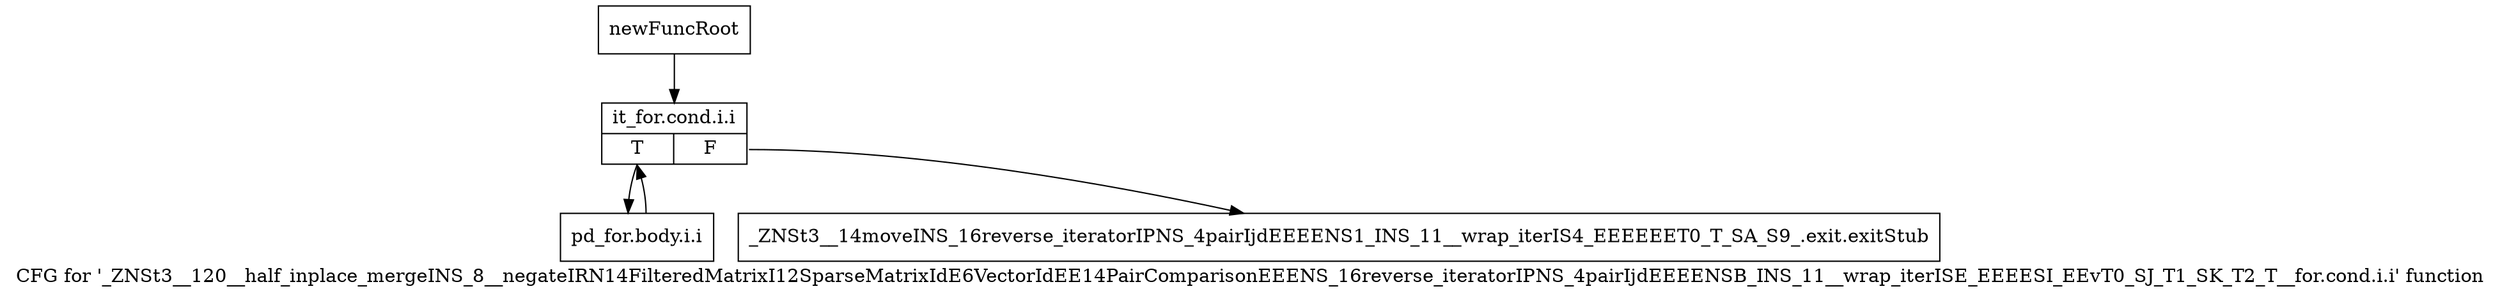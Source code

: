digraph "CFG for '_ZNSt3__120__half_inplace_mergeINS_8__negateIRN14FilteredMatrixI12SparseMatrixIdE6VectorIdEE14PairComparisonEEENS_16reverse_iteratorIPNS_4pairIjdEEEENSB_INS_11__wrap_iterISE_EEEESI_EEvT0_SJ_T1_SK_T2_T__for.cond.i.i' function" {
	label="CFG for '_ZNSt3__120__half_inplace_mergeINS_8__negateIRN14FilteredMatrixI12SparseMatrixIdE6VectorIdEE14PairComparisonEEENS_16reverse_iteratorIPNS_4pairIjdEEEENSB_INS_11__wrap_iterISE_EEEESI_EEvT0_SJ_T1_SK_T2_T__for.cond.i.i' function";

	Node0x9372130 [shape=record,label="{newFuncRoot}"];
	Node0x9372130 -> Node0x937a170;
	Node0x937a120 [shape=record,label="{_ZNSt3__14moveINS_16reverse_iteratorIPNS_4pairIjdEEEENS1_INS_11__wrap_iterIS4_EEEEEET0_T_SA_S9_.exit.exitStub}"];
	Node0x937a170 [shape=record,label="{it_for.cond.i.i|{<s0>T|<s1>F}}"];
	Node0x937a170:s0 -> Node0x937a1c0;
	Node0x937a170:s1 -> Node0x937a120;
	Node0x937a1c0 [shape=record,label="{pd_for.body.i.i}"];
	Node0x937a1c0 -> Node0x937a170;
}
